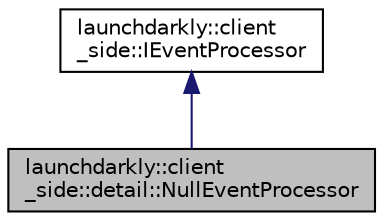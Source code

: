 digraph "launchdarkly::client_side::detail::NullEventProcessor"
{
 // LATEX_PDF_SIZE
  edge [fontname="Helvetica",fontsize="10",labelfontname="Helvetica",labelfontsize="10"];
  node [fontname="Helvetica",fontsize="10",shape=record];
  Node1 [label="launchdarkly::client\l_side::detail::NullEventProcessor",height=0.2,width=0.4,color="black", fillcolor="grey75", style="filled", fontcolor="black",tooltip=" "];
  Node2 -> Node1 [dir="back",color="midnightblue",fontsize="10",style="solid"];
  Node2 [label="launchdarkly::client\l_side::IEventProcessor",height=0.2,width=0.4,color="black", fillcolor="white", style="filled",URL="$classlaunchdarkly_1_1client__side_1_1IEventProcessor.html",tooltip=" "];
}
